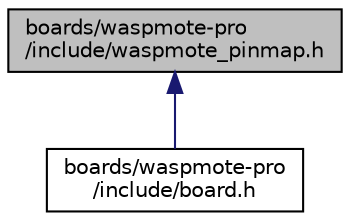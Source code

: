 digraph "boards/waspmote-pro/include/waspmote_pinmap.h"
{
 // LATEX_PDF_SIZE
  edge [fontname="Helvetica",fontsize="10",labelfontname="Helvetica",labelfontsize="10"];
  node [fontname="Helvetica",fontsize="10",shape=record];
  Node1 [label="boards/waspmote-pro\l/include/waspmote_pinmap.h",height=0.2,width=0.4,color="black", fillcolor="grey75", style="filled", fontcolor="black",tooltip="Mapping from MCU pins to Waspmote pins."];
  Node1 -> Node2 [dir="back",color="midnightblue",fontsize="10",style="solid",fontname="Helvetica"];
  Node2 [label="boards/waspmote-pro\l/include/board.h",height=0.2,width=0.4,color="black", fillcolor="white", style="filled",URL="$waspmote-pro_2include_2board_8h.html",tooltip="Board specific definitions for the Waspmote PRO v1.2 board."];
}
